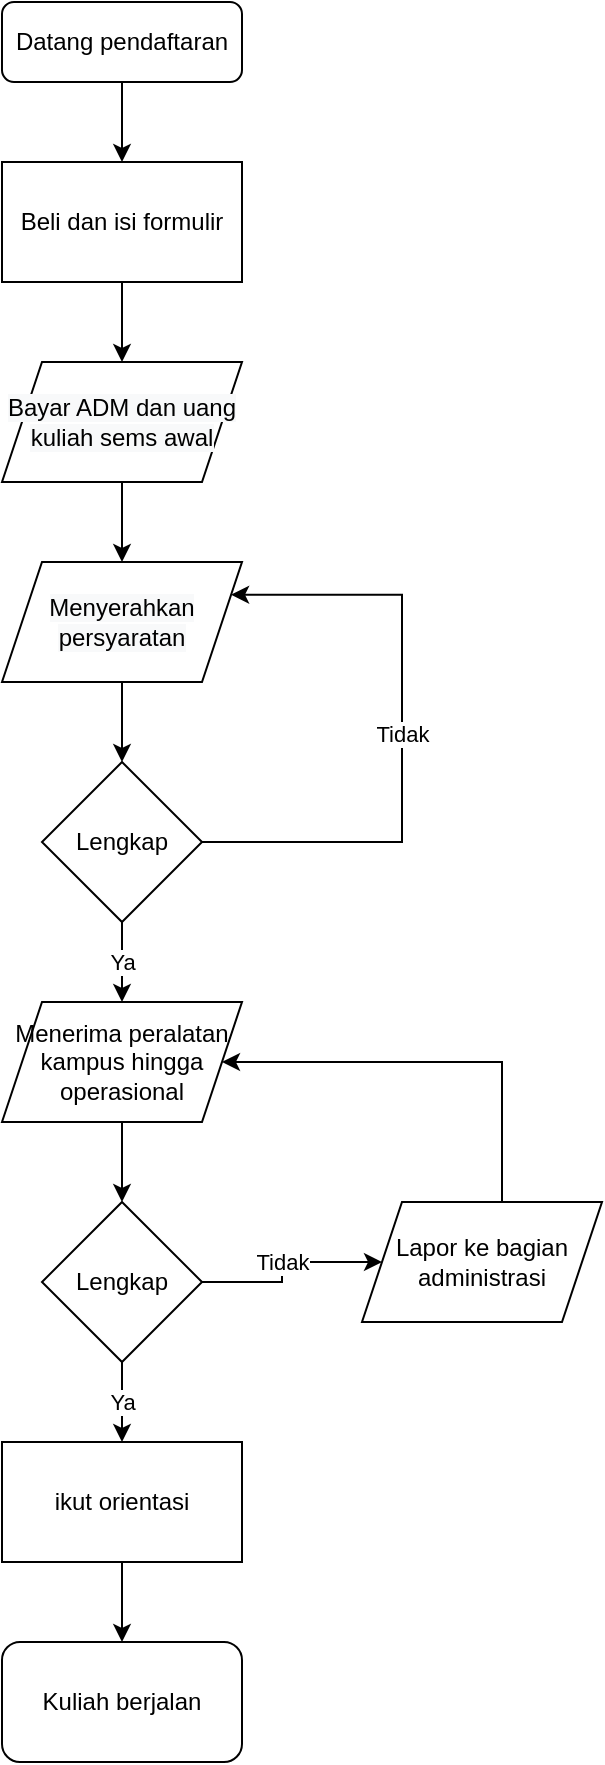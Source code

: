 <mxfile version="17.1.3" type="device"><diagram id="C5RBs43oDa-KdzZeNtuy" name="Page-1"><mxGraphModel dx="868" dy="474" grid="1" gridSize="10" guides="1" tooltips="1" connect="1" arrows="1" fold="1" page="1" pageScale="1" pageWidth="827" pageHeight="1169" math="0" shadow="0"><root><mxCell id="WIyWlLk6GJQsqaUBKTNV-0"/><mxCell id="WIyWlLk6GJQsqaUBKTNV-1" parent="WIyWlLk6GJQsqaUBKTNV-0"/><mxCell id="AdoF_novx-lip8QqW2FO-13" value="" style="edgeStyle=orthogonalEdgeStyle;rounded=0;orthogonalLoop=1;jettySize=auto;html=1;" edge="1" parent="WIyWlLk6GJQsqaUBKTNV-1" source="WIyWlLk6GJQsqaUBKTNV-3" target="AdoF_novx-lip8QqW2FO-0"><mxGeometry relative="1" as="geometry"/></mxCell><mxCell id="WIyWlLk6GJQsqaUBKTNV-3" value="Datang pendaftaran" style="rounded=1;whiteSpace=wrap;html=1;fontSize=12;glass=0;strokeWidth=1;shadow=0;" parent="WIyWlLk6GJQsqaUBKTNV-1" vertex="1"><mxGeometry x="160" y="10" width="120" height="40" as="geometry"/></mxCell><mxCell id="AdoF_novx-lip8QqW2FO-14" value="" style="edgeStyle=orthogonalEdgeStyle;rounded=0;orthogonalLoop=1;jettySize=auto;html=1;" edge="1" parent="WIyWlLk6GJQsqaUBKTNV-1" source="AdoF_novx-lip8QqW2FO-0" target="AdoF_novx-lip8QqW2FO-5"><mxGeometry relative="1" as="geometry"/></mxCell><mxCell id="AdoF_novx-lip8QqW2FO-0" value="Beli dan isi formulir" style="rounded=0;whiteSpace=wrap;html=1;" vertex="1" parent="WIyWlLk6GJQsqaUBKTNV-1"><mxGeometry x="160" y="90" width="120" height="60" as="geometry"/></mxCell><mxCell id="AdoF_novx-lip8QqW2FO-17" value="Ya" style="edgeStyle=orthogonalEdgeStyle;rounded=0;orthogonalLoop=1;jettySize=auto;html=1;" edge="1" parent="WIyWlLk6GJQsqaUBKTNV-1" source="AdoF_novx-lip8QqW2FO-3" target="AdoF_novx-lip8QqW2FO-7"><mxGeometry relative="1" as="geometry"/></mxCell><mxCell id="AdoF_novx-lip8QqW2FO-21" value="Tidak" style="edgeStyle=orthogonalEdgeStyle;rounded=0;orthogonalLoop=1;jettySize=auto;html=1;entryX=1;entryY=0.25;entryDx=0;entryDy=0;" edge="1" parent="WIyWlLk6GJQsqaUBKTNV-1" source="AdoF_novx-lip8QqW2FO-3" target="AdoF_novx-lip8QqW2FO-6"><mxGeometry relative="1" as="geometry"><mxPoint x="380" y="310" as="targetPoint"/><Array as="points"><mxPoint x="360" y="430"/><mxPoint x="360" y="306"/></Array></mxGeometry></mxCell><mxCell id="AdoF_novx-lip8QqW2FO-3" value="Lengkap" style="rhombus;whiteSpace=wrap;html=1;" vertex="1" parent="WIyWlLk6GJQsqaUBKTNV-1"><mxGeometry x="180" y="390" width="80" height="80" as="geometry"/></mxCell><mxCell id="AdoF_novx-lip8QqW2FO-15" value="" style="edgeStyle=orthogonalEdgeStyle;rounded=0;orthogonalLoop=1;jettySize=auto;html=1;" edge="1" parent="WIyWlLk6GJQsqaUBKTNV-1" source="AdoF_novx-lip8QqW2FO-5" target="AdoF_novx-lip8QqW2FO-6"><mxGeometry relative="1" as="geometry"/></mxCell><mxCell id="AdoF_novx-lip8QqW2FO-5" value="&#10;&#10;&lt;span style=&quot;color: rgb(0, 0, 0); font-family: helvetica; font-size: 12px; font-style: normal; font-weight: 400; letter-spacing: normal; text-align: center; text-indent: 0px; text-transform: none; word-spacing: 0px; background-color: rgb(248, 249, 250); display: inline; float: none;&quot;&gt;Bayar ADM dan uang kuliah sems awal&lt;/span&gt;&#10;&#10;" style="shape=parallelogram;perimeter=parallelogramPerimeter;whiteSpace=wrap;html=1;fixedSize=1;" vertex="1" parent="WIyWlLk6GJQsqaUBKTNV-1"><mxGeometry x="160" y="190" width="120" height="60" as="geometry"/></mxCell><mxCell id="AdoF_novx-lip8QqW2FO-16" value="" style="edgeStyle=orthogonalEdgeStyle;rounded=0;orthogonalLoop=1;jettySize=auto;html=1;" edge="1" parent="WIyWlLk6GJQsqaUBKTNV-1" source="AdoF_novx-lip8QqW2FO-6" target="AdoF_novx-lip8QqW2FO-3"><mxGeometry relative="1" as="geometry"/></mxCell><mxCell id="AdoF_novx-lip8QqW2FO-6" value="&#10;&#10;&lt;span style=&quot;color: rgb(0, 0, 0); font-family: helvetica; font-size: 12px; font-style: normal; font-weight: 400; letter-spacing: normal; text-align: center; text-indent: 0px; text-transform: none; word-spacing: 0px; background-color: rgb(248, 249, 250); display: inline; float: none;&quot;&gt;Menyerahkan persyaratan&lt;/span&gt;&#10;&#10;" style="shape=parallelogram;perimeter=parallelogramPerimeter;whiteSpace=wrap;html=1;fixedSize=1;" vertex="1" parent="WIyWlLk6GJQsqaUBKTNV-1"><mxGeometry x="160" y="290" width="120" height="60" as="geometry"/></mxCell><mxCell id="AdoF_novx-lip8QqW2FO-18" value="" style="edgeStyle=orthogonalEdgeStyle;rounded=0;orthogonalLoop=1;jettySize=auto;html=1;" edge="1" parent="WIyWlLk6GJQsqaUBKTNV-1" source="AdoF_novx-lip8QqW2FO-7" target="AdoF_novx-lip8QqW2FO-8"><mxGeometry relative="1" as="geometry"/></mxCell><mxCell id="AdoF_novx-lip8QqW2FO-7" value="Menerima peralatan kampus hingga operasional" style="shape=parallelogram;perimeter=parallelogramPerimeter;whiteSpace=wrap;html=1;fixedSize=1;" vertex="1" parent="WIyWlLk6GJQsqaUBKTNV-1"><mxGeometry x="160" y="510" width="120" height="60" as="geometry"/></mxCell><mxCell id="AdoF_novx-lip8QqW2FO-19" value="Ya" style="edgeStyle=orthogonalEdgeStyle;rounded=0;orthogonalLoop=1;jettySize=auto;html=1;" edge="1" parent="WIyWlLk6GJQsqaUBKTNV-1" source="AdoF_novx-lip8QqW2FO-8" target="AdoF_novx-lip8QqW2FO-11"><mxGeometry relative="1" as="geometry"/></mxCell><mxCell id="AdoF_novx-lip8QqW2FO-23" value="Tidak" style="edgeStyle=orthogonalEdgeStyle;rounded=0;orthogonalLoop=1;jettySize=auto;html=1;entryX=0;entryY=0.5;entryDx=0;entryDy=0;" edge="1" parent="WIyWlLk6GJQsqaUBKTNV-1" source="AdoF_novx-lip8QqW2FO-8" target="AdoF_novx-lip8QqW2FO-10"><mxGeometry relative="1" as="geometry"/></mxCell><mxCell id="AdoF_novx-lip8QqW2FO-8" value="Lengkap" style="rhombus;whiteSpace=wrap;html=1;" vertex="1" parent="WIyWlLk6GJQsqaUBKTNV-1"><mxGeometry x="180" y="610" width="80" height="80" as="geometry"/></mxCell><mxCell id="AdoF_novx-lip8QqW2FO-24" style="edgeStyle=orthogonalEdgeStyle;rounded=0;orthogonalLoop=1;jettySize=auto;html=1;entryX=1;entryY=0.5;entryDx=0;entryDy=0;" edge="1" parent="WIyWlLk6GJQsqaUBKTNV-1" source="AdoF_novx-lip8QqW2FO-10" target="AdoF_novx-lip8QqW2FO-7"><mxGeometry relative="1" as="geometry"><Array as="points"><mxPoint x="410" y="540"/></Array></mxGeometry></mxCell><mxCell id="AdoF_novx-lip8QqW2FO-10" value="Lapor ke bagian administrasi" style="shape=parallelogram;perimeter=parallelogramPerimeter;whiteSpace=wrap;html=1;fixedSize=1;" vertex="1" parent="WIyWlLk6GJQsqaUBKTNV-1"><mxGeometry x="340" y="610" width="120" height="60" as="geometry"/></mxCell><mxCell id="AdoF_novx-lip8QqW2FO-20" value="" style="edgeStyle=orthogonalEdgeStyle;rounded=0;orthogonalLoop=1;jettySize=auto;html=1;" edge="1" parent="WIyWlLk6GJQsqaUBKTNV-1" source="AdoF_novx-lip8QqW2FO-11" target="AdoF_novx-lip8QqW2FO-12"><mxGeometry relative="1" as="geometry"/></mxCell><mxCell id="AdoF_novx-lip8QqW2FO-11" value="ikut orientasi" style="rounded=0;whiteSpace=wrap;html=1;" vertex="1" parent="WIyWlLk6GJQsqaUBKTNV-1"><mxGeometry x="160" y="730" width="120" height="60" as="geometry"/></mxCell><mxCell id="AdoF_novx-lip8QqW2FO-12" value="Kuliah berjalan" style="rounded=1;whiteSpace=wrap;html=1;" vertex="1" parent="WIyWlLk6GJQsqaUBKTNV-1"><mxGeometry x="160" y="830" width="120" height="60" as="geometry"/></mxCell></root></mxGraphModel></diagram></mxfile>